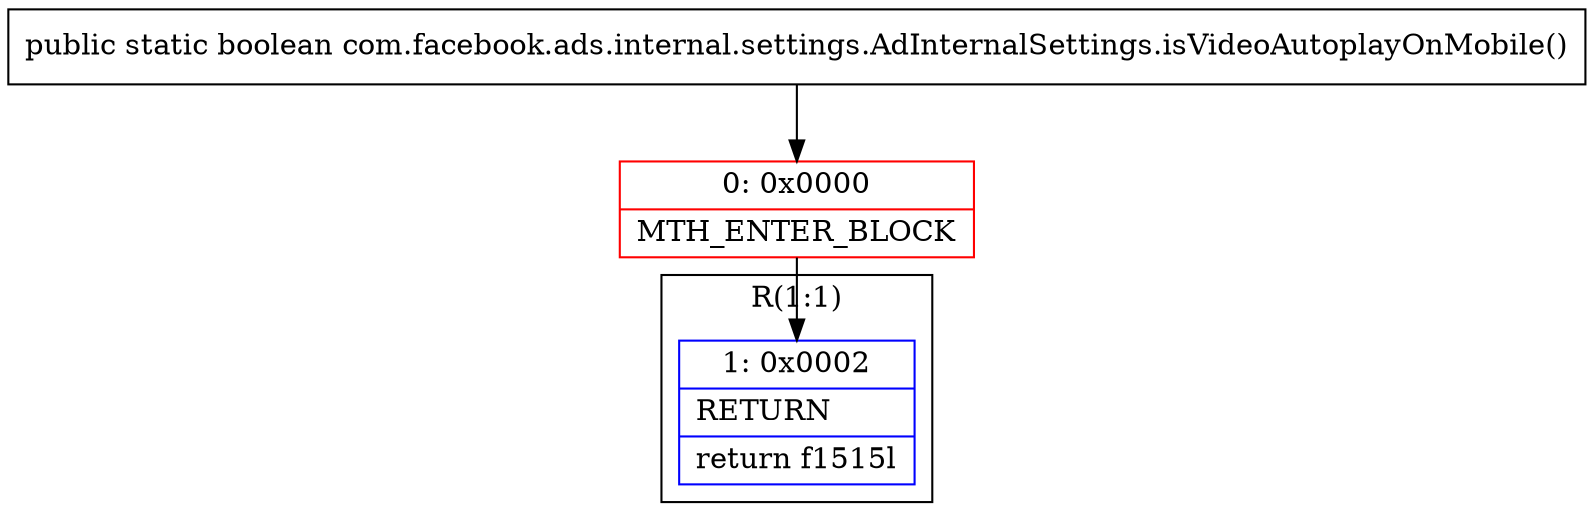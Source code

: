 digraph "CFG forcom.facebook.ads.internal.settings.AdInternalSettings.isVideoAutoplayOnMobile()Z" {
subgraph cluster_Region_1088477134 {
label = "R(1:1)";
node [shape=record,color=blue];
Node_1 [shape=record,label="{1\:\ 0x0002|RETURN\l|return f1515l\l}"];
}
Node_0 [shape=record,color=red,label="{0\:\ 0x0000|MTH_ENTER_BLOCK\l}"];
MethodNode[shape=record,label="{public static boolean com.facebook.ads.internal.settings.AdInternalSettings.isVideoAutoplayOnMobile() }"];
MethodNode -> Node_0;
Node_0 -> Node_1;
}


